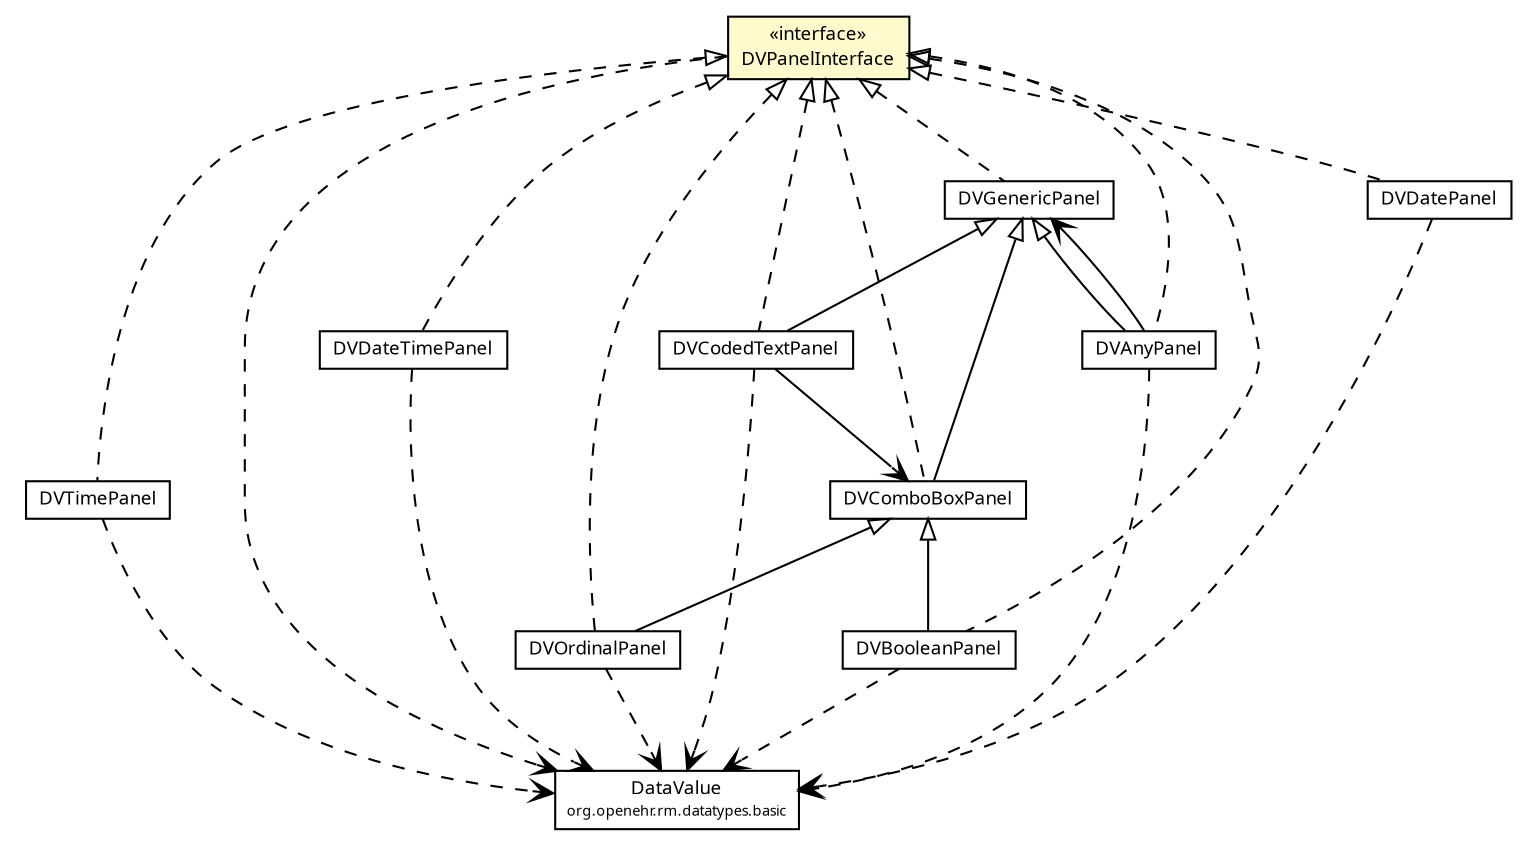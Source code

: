 #!/usr/local/bin/dot
#
# Class diagram 
# Generated by UMLGraph version R5_6 (http://www.umlgraph.org/)
#

digraph G {
	edge [fontname="Trebuchet MS",fontsize=10,labelfontname="Trebuchet MS",labelfontsize=10];
	node [fontname="Trebuchet MS",fontsize=10,shape=plaintext];
	nodesep=0.25;
	ranksep=0.5;
	// se.cambio.cds.openehr.view.panels.DVTimePanel
	c132475 [label=<<table title="se.cambio.cds.openehr.view.panels.DVTimePanel" border="0" cellborder="1" cellspacing="0" cellpadding="2" port="p" href="./DVTimePanel.html">
		<tr><td><table border="0" cellspacing="0" cellpadding="1">
<tr><td align="center" balign="center"><font face="Trebuchet MS"> DVTimePanel </font></td></tr>
		</table></td></tr>
		</table>>, URL="./DVTimePanel.html", fontname="Trebuchet MS", fontcolor="black", fontsize=9.0];
	// se.cambio.cds.openehr.view.panels.DVPanelInterface
	c132480 [label=<<table title="se.cambio.cds.openehr.view.panels.DVPanelInterface" border="0" cellborder="1" cellspacing="0" cellpadding="2" port="p" bgcolor="lemonChiffon" href="./DVPanelInterface.html">
		<tr><td><table border="0" cellspacing="0" cellpadding="1">
<tr><td align="center" balign="center"> &#171;interface&#187; </td></tr>
<tr><td align="center" balign="center"><font face="Trebuchet MS"> DVPanelInterface </font></td></tr>
		</table></td></tr>
		</table>>, URL="./DVPanelInterface.html", fontname="Trebuchet MS", fontcolor="black", fontsize=9.0];
	// se.cambio.cds.openehr.view.panels.DVOrdinalPanel
	c132481 [label=<<table title="se.cambio.cds.openehr.view.panels.DVOrdinalPanel" border="0" cellborder="1" cellspacing="0" cellpadding="2" port="p" href="./DVOrdinalPanel.html">
		<tr><td><table border="0" cellspacing="0" cellpadding="1">
<tr><td align="center" balign="center"><font face="Trebuchet MS"> DVOrdinalPanel </font></td></tr>
		</table></td></tr>
		</table>>, URL="./DVOrdinalPanel.html", fontname="Trebuchet MS", fontcolor="black", fontsize=9.0];
	// se.cambio.cds.openehr.view.panels.DVGenericPanel
	c132483 [label=<<table title="se.cambio.cds.openehr.view.panels.DVGenericPanel" border="0" cellborder="1" cellspacing="0" cellpadding="2" port="p" href="./DVGenericPanel.html">
		<tr><td><table border="0" cellspacing="0" cellpadding="1">
<tr><td align="center" balign="center"><font face="Trebuchet MS"> DVGenericPanel </font></td></tr>
		</table></td></tr>
		</table>>, URL="./DVGenericPanel.html", fontname="Trebuchet MS", fontcolor="black", fontsize=9.0];
	// se.cambio.cds.openehr.view.panels.DVDateTimePanel
	c132486 [label=<<table title="se.cambio.cds.openehr.view.panels.DVDateTimePanel" border="0" cellborder="1" cellspacing="0" cellpadding="2" port="p" href="./DVDateTimePanel.html">
		<tr><td><table border="0" cellspacing="0" cellpadding="1">
<tr><td align="center" balign="center"><font face="Trebuchet MS"> DVDateTimePanel </font></td></tr>
		</table></td></tr>
		</table>>, URL="./DVDateTimePanel.html", fontname="Trebuchet MS", fontcolor="black", fontsize=9.0];
	// se.cambio.cds.openehr.view.panels.DVDatePanel
	c132487 [label=<<table title="se.cambio.cds.openehr.view.panels.DVDatePanel" border="0" cellborder="1" cellspacing="0" cellpadding="2" port="p" href="./DVDatePanel.html">
		<tr><td><table border="0" cellspacing="0" cellpadding="1">
<tr><td align="center" balign="center"><font face="Trebuchet MS"> DVDatePanel </font></td></tr>
		</table></td></tr>
		</table>>, URL="./DVDatePanel.html", fontname="Trebuchet MS", fontcolor="black", fontsize=9.0];
	// se.cambio.cds.openehr.view.panels.DVComboBoxPanel
	c132489 [label=<<table title="se.cambio.cds.openehr.view.panels.DVComboBoxPanel" border="0" cellborder="1" cellspacing="0" cellpadding="2" port="p" href="./DVComboBoxPanel.html">
		<tr><td><table border="0" cellspacing="0" cellpadding="1">
<tr><td align="center" balign="center"><font face="Trebuchet MS"> DVComboBoxPanel </font></td></tr>
		</table></td></tr>
		</table>>, URL="./DVComboBoxPanel.html", fontname="Trebuchet MS", fontcolor="black", fontsize=9.0];
	// se.cambio.cds.openehr.view.panels.DVCodedTextPanel
	c132490 [label=<<table title="se.cambio.cds.openehr.view.panels.DVCodedTextPanel" border="0" cellborder="1" cellspacing="0" cellpadding="2" port="p" href="./DVCodedTextPanel.html">
		<tr><td><table border="0" cellspacing="0" cellpadding="1">
<tr><td align="center" balign="center"><font face="Trebuchet MS"> DVCodedTextPanel </font></td></tr>
		</table></td></tr>
		</table>>, URL="./DVCodedTextPanel.html", fontname="Trebuchet MS", fontcolor="black", fontsize=9.0];
	// se.cambio.cds.openehr.view.panels.DVBooleanPanel
	c132491 [label=<<table title="se.cambio.cds.openehr.view.panels.DVBooleanPanel" border="0" cellborder="1" cellspacing="0" cellpadding="2" port="p" href="./DVBooleanPanel.html">
		<tr><td><table border="0" cellspacing="0" cellpadding="1">
<tr><td align="center" balign="center"><font face="Trebuchet MS"> DVBooleanPanel </font></td></tr>
		</table></td></tr>
		</table>>, URL="./DVBooleanPanel.html", fontname="Trebuchet MS", fontcolor="black", fontsize=9.0];
	// se.cambio.cds.openehr.view.panels.DVAnyPanel
	c132492 [label=<<table title="se.cambio.cds.openehr.view.panels.DVAnyPanel" border="0" cellborder="1" cellspacing="0" cellpadding="2" port="p" href="./DVAnyPanel.html">
		<tr><td><table border="0" cellspacing="0" cellpadding="1">
<tr><td align="center" balign="center"><font face="Trebuchet MS"> DVAnyPanel </font></td></tr>
		</table></td></tr>
		</table>>, URL="./DVAnyPanel.html", fontname="Trebuchet MS", fontcolor="black", fontsize=9.0];
	//se.cambio.cds.openehr.view.panels.DVTimePanel implements se.cambio.cds.openehr.view.panels.DVPanelInterface
	c132480:p -> c132475:p [dir=back,arrowtail=empty,style=dashed];
	//se.cambio.cds.openehr.view.panels.DVOrdinalPanel extends se.cambio.cds.openehr.view.panels.DVComboBoxPanel
	c132489:p -> c132481:p [dir=back,arrowtail=empty];
	//se.cambio.cds.openehr.view.panels.DVOrdinalPanel implements se.cambio.cds.openehr.view.panels.DVPanelInterface
	c132480:p -> c132481:p [dir=back,arrowtail=empty,style=dashed];
	//se.cambio.cds.openehr.view.panels.DVGenericPanel implements se.cambio.cds.openehr.view.panels.DVPanelInterface
	c132480:p -> c132483:p [dir=back,arrowtail=empty,style=dashed];
	//se.cambio.cds.openehr.view.panels.DVDateTimePanel implements se.cambio.cds.openehr.view.panels.DVPanelInterface
	c132480:p -> c132486:p [dir=back,arrowtail=empty,style=dashed];
	//se.cambio.cds.openehr.view.panels.DVDatePanel implements se.cambio.cds.openehr.view.panels.DVPanelInterface
	c132480:p -> c132487:p [dir=back,arrowtail=empty,style=dashed];
	//se.cambio.cds.openehr.view.panels.DVComboBoxPanel extends se.cambio.cds.openehr.view.panels.DVGenericPanel
	c132483:p -> c132489:p [dir=back,arrowtail=empty];
	//se.cambio.cds.openehr.view.panels.DVComboBoxPanel implements se.cambio.cds.openehr.view.panels.DVPanelInterface
	c132480:p -> c132489:p [dir=back,arrowtail=empty,style=dashed];
	//se.cambio.cds.openehr.view.panels.DVCodedTextPanel extends se.cambio.cds.openehr.view.panels.DVGenericPanel
	c132483:p -> c132490:p [dir=back,arrowtail=empty];
	//se.cambio.cds.openehr.view.panels.DVCodedTextPanel implements se.cambio.cds.openehr.view.panels.DVPanelInterface
	c132480:p -> c132490:p [dir=back,arrowtail=empty,style=dashed];
	//se.cambio.cds.openehr.view.panels.DVBooleanPanel extends se.cambio.cds.openehr.view.panels.DVComboBoxPanel
	c132489:p -> c132491:p [dir=back,arrowtail=empty];
	//se.cambio.cds.openehr.view.panels.DVBooleanPanel implements se.cambio.cds.openehr.view.panels.DVPanelInterface
	c132480:p -> c132491:p [dir=back,arrowtail=empty,style=dashed];
	//se.cambio.cds.openehr.view.panels.DVAnyPanel extends se.cambio.cds.openehr.view.panels.DVGenericPanel
	c132483:p -> c132492:p [dir=back,arrowtail=empty];
	//se.cambio.cds.openehr.view.panels.DVAnyPanel implements se.cambio.cds.openehr.view.panels.DVPanelInterface
	c132480:p -> c132492:p [dir=back,arrowtail=empty,style=dashed];
	// se.cambio.cds.openehr.view.panels.DVCodedTextPanel NAVASSOC se.cambio.cds.openehr.view.panels.DVComboBoxPanel
	c132490:p -> c132489:p [taillabel="", label="", headlabel="", fontname="Trebuchet MS", fontcolor="black", fontsize=10.0, color="black", arrowhead=open];
	// se.cambio.cds.openehr.view.panels.DVAnyPanel NAVASSOC se.cambio.cds.openehr.view.panels.DVGenericPanel
	c132492:p -> c132483:p [taillabel="", label="", headlabel="", fontname="Trebuchet MS", fontcolor="black", fontsize=10.0, color="black", arrowhead=open];
	// se.cambio.cds.openehr.view.panels.DVTimePanel DEPEND org.openehr.rm.datatypes.basic.DataValue
	c132475:p -> c132651:p [taillabel="", label="", headlabel="", fontname="Trebuchet MS", fontcolor="black", fontsize=10.0, color="black", arrowhead=open, style=dashed];
	// se.cambio.cds.openehr.view.panels.DVPanelInterface DEPEND org.openehr.rm.datatypes.basic.DataValue
	c132480:p -> c132651:p [taillabel="", label="", headlabel="", fontname="Trebuchet MS", fontcolor="black", fontsize=10.0, color="black", arrowhead=open, style=dashed];
	// se.cambio.cds.openehr.view.panels.DVOrdinalPanel DEPEND org.openehr.rm.datatypes.basic.DataValue
	c132481:p -> c132651:p [taillabel="", label="", headlabel="", fontname="Trebuchet MS", fontcolor="black", fontsize=10.0, color="black", arrowhead=open, style=dashed];
	// se.cambio.cds.openehr.view.panels.DVDateTimePanel DEPEND org.openehr.rm.datatypes.basic.DataValue
	c132486:p -> c132651:p [taillabel="", label="", headlabel="", fontname="Trebuchet MS", fontcolor="black", fontsize=10.0, color="black", arrowhead=open, style=dashed];
	// se.cambio.cds.openehr.view.panels.DVDatePanel DEPEND org.openehr.rm.datatypes.basic.DataValue
	c132487:p -> c132651:p [taillabel="", label="", headlabel="", fontname="Trebuchet MS", fontcolor="black", fontsize=10.0, color="black", arrowhead=open, style=dashed];
	// se.cambio.cds.openehr.view.panels.DVCodedTextPanel DEPEND org.openehr.rm.datatypes.basic.DataValue
	c132490:p -> c132651:p [taillabel="", label="", headlabel="", fontname="Trebuchet MS", fontcolor="black", fontsize=10.0, color="black", arrowhead=open, style=dashed];
	// se.cambio.cds.openehr.view.panels.DVBooleanPanel DEPEND org.openehr.rm.datatypes.basic.DataValue
	c132491:p -> c132651:p [taillabel="", label="", headlabel="", fontname="Trebuchet MS", fontcolor="black", fontsize=10.0, color="black", arrowhead=open, style=dashed];
	// se.cambio.cds.openehr.view.panels.DVAnyPanel DEPEND org.openehr.rm.datatypes.basic.DataValue
	c132492:p -> c132651:p [taillabel="", label="", headlabel="", fontname="Trebuchet MS", fontcolor="black", fontsize=10.0, color="black", arrowhead=open, style=dashed];
	// org.openehr.rm.datatypes.basic.DataValue
	c132651 [label=<<table title="org.openehr.rm.datatypes.basic.DataValue" border="0" cellborder="1" cellspacing="0" cellpadding="2" port="p" href="http://java.sun.com/j2se/1.4.2/docs/api/org/openehr/rm/datatypes/basic/DataValue.html">
		<tr><td><table border="0" cellspacing="0" cellpadding="1">
<tr><td align="center" balign="center"><font face="Trebuchet MS"> DataValue </font></td></tr>
<tr><td align="center" balign="center"><font face="Trebuchet MS" point-size="7.0"> org.openehr.rm.datatypes.basic </font></td></tr>
		</table></td></tr>
		</table>>, URL="http://java.sun.com/j2se/1.4.2/docs/api/org/openehr/rm/datatypes/basic/DataValue.html", fontname="Trebuchet MS", fontcolor="black", fontsize=9.0];
}

